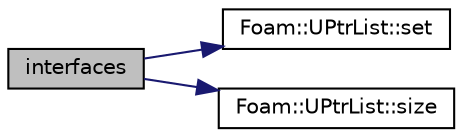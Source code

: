 digraph "interfaces"
{
  bgcolor="transparent";
  edge [fontname="Helvetica",fontsize="10",labelfontname="Helvetica",labelfontsize="10"];
  node [fontname="Helvetica",fontsize="10",shape=record];
  rankdir="LR";
  Node1 [label="interfaces",height=0.2,width=0.4,color="black", fillcolor="grey75", style="filled", fontcolor="black"];
  Node1 -> Node2 [color="midnightblue",fontsize="10",style="solid",fontname="Helvetica"];
  Node2 [label="Foam::UPtrList::set",height=0.2,width=0.4,color="black",URL="$a02878.html#affa9210cfaa91a145f3a9618d4ef3baf",tooltip="Is element set. "];
  Node1 -> Node3 [color="midnightblue",fontsize="10",style="solid",fontname="Helvetica"];
  Node3 [label="Foam::UPtrList::size",height=0.2,width=0.4,color="black",URL="$a02878.html#a723361dc2020160f5492e8fe2d09fa44",tooltip="Return the number of elements in the UPtrList. "];
}
